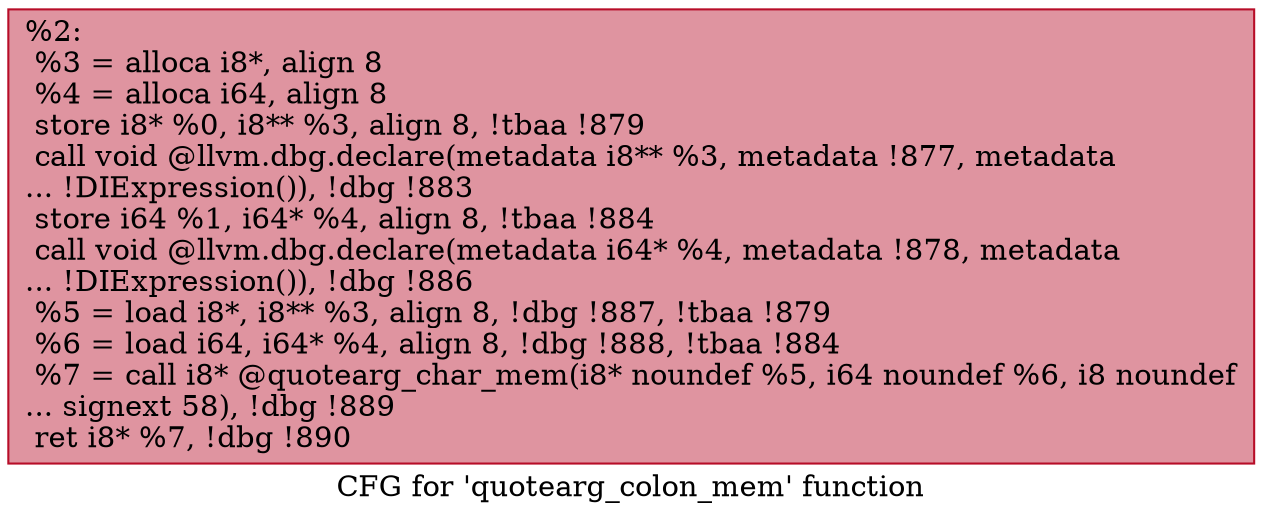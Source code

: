 digraph "CFG for 'quotearg_colon_mem' function" {
	label="CFG for 'quotearg_colon_mem' function";

	Node0x1461f90 [shape=record,color="#b70d28ff", style=filled, fillcolor="#b70d2870",label="{%2:\l  %3 = alloca i8*, align 8\l  %4 = alloca i64, align 8\l  store i8* %0, i8** %3, align 8, !tbaa !879\l  call void @llvm.dbg.declare(metadata i8** %3, metadata !877, metadata\l... !DIExpression()), !dbg !883\l  store i64 %1, i64* %4, align 8, !tbaa !884\l  call void @llvm.dbg.declare(metadata i64* %4, metadata !878, metadata\l... !DIExpression()), !dbg !886\l  %5 = load i8*, i8** %3, align 8, !dbg !887, !tbaa !879\l  %6 = load i64, i64* %4, align 8, !dbg !888, !tbaa !884\l  %7 = call i8* @quotearg_char_mem(i8* noundef %5, i64 noundef %6, i8 noundef\l... signext 58), !dbg !889\l  ret i8* %7, !dbg !890\l}"];
}
